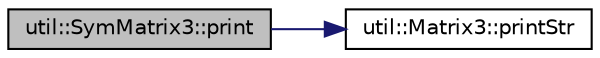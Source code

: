 digraph "util::SymMatrix3::print"
{
  edge [fontname="Helvetica",fontsize="10",labelfontname="Helvetica",labelfontsize="10"];
  node [fontname="Helvetica",fontsize="10",shape=record];
  rankdir="LR";
  Node31 [label="util::SymMatrix3::print",height=0.2,width=0.4,color="black", fillcolor="grey75", style="filled", fontcolor="black"];
  Node31 -> Node32 [color="midnightblue",fontsize="10",style="solid",fontname="Helvetica"];
  Node32 [label="util::Matrix3::printStr",height=0.2,width=0.4,color="black", fillcolor="white", style="filled",URL="$structutil_1_1Matrix3.html#aa12e82cb35440c5934f4e880bf9e940f",tooltip="Prints the information. "];
}
